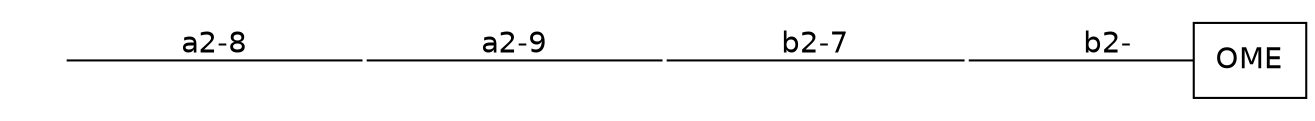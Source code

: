 graph G {graph [splines=false dpi=72 outputorder="edgesfirst"];
node [shape="none" fontname=DejaVuSans labelfontsize=12 label="none" size=50 fixedsize="true" scale="true"];
edge [labelfontsize=12 fontname=DejaVuSans labeldistance=1.2 labelangle=320.0];
rankdir=LR nodesep="0.05" ranksep="0.8";
0 [shape=box label="OME"]
1 [label="" height="0.7" image="includes/MolecularMetadata/Sugars/SNFG_Symbol_Images/DKDN.svg"];
2 [label="" height="0.7" image="includes/MolecularMetadata/Sugars/SNFG_Symbol_Images/DKDN.svg"];
3 [label="" height="0.7" image="includes/MolecularMetadata/Sugars/SNFG_Symbol_Images/DKDN.svg"];
4 [label="" height="0.7" image="includes/MolecularMetadata/Sugars/SNFG_Symbol_Images/DKDN.svg"];
1--0 [label="b2-" headclip=true tailclip=false];
2--1 [label="b2-7" headclip=false tailclip=false];
3--2 [label="a2-9" headclip=false tailclip=false];
4--3 [label="a2-8" headclip=false tailclip=false];
}
